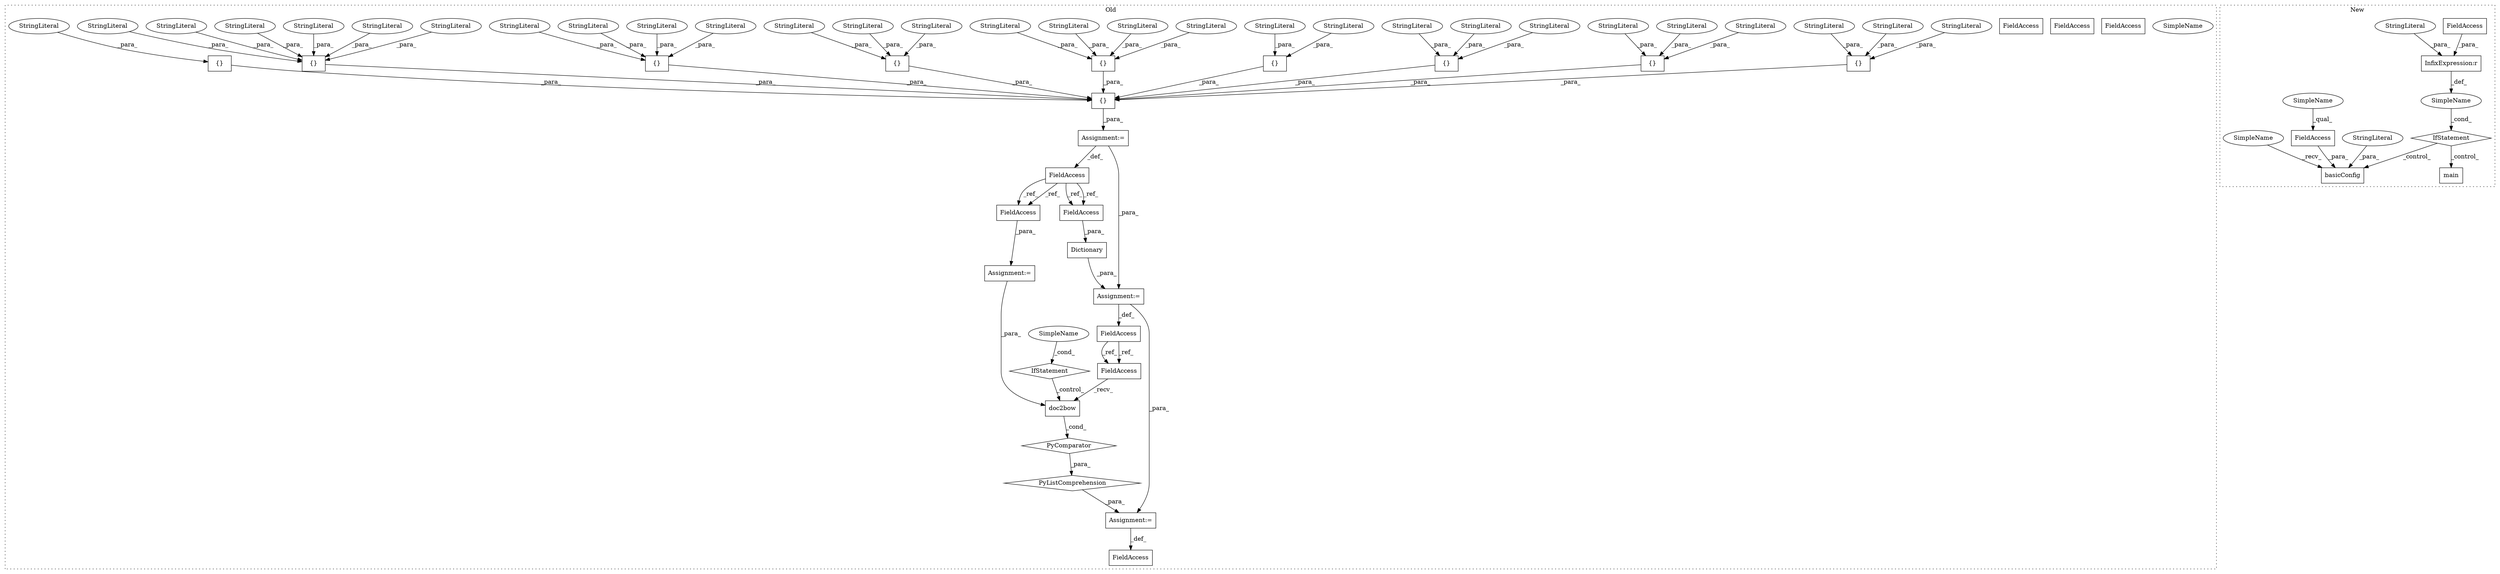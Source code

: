digraph G {
subgraph cluster0 {
1 [label="PyListComprehension" a="109" s="708" l="119" shape="diamond"];
3 [label="PyComparator" a="113" s="795" l="24" shape="diamond"];
4 [label="Dictionary" a="32" s="667,683" l="11,1" shape="box"];
5 [label="{}" a="4" s="414,468" l="1,1" shape="box"];
8 [label="doc2bow" a="32" s="719,731" l="8,1" shape="box"];
9 [label="{}" a="4" s="470,504" l="1,1" shape="box"];
12 [label="SimpleName" a="42" s="814" l="5" shape="ellipse"];
13 [label="IfStatement" a="25" s="795" l="24" shape="diamond"];
14 [label="{}" a="4" s="380,649" l="1,1" shape="box"];
16 [label="FieldAccess" a="22" s="656" l="10" shape="box"];
17 [label="{}" a="4" s="622,648" l="1,1" shape="box"];
18 [label="FieldAccess" a="22" s="360" l="5" shape="box"];
19 [label="{}" a="4" s="506,538" l="1,1" shape="box"];
20 [label="FieldAccess" a="22" s="708" l="10" shape="box"];
21 [label="{}" a="4" s="567,575" l="1,1" shape="box"];
22 [label="FieldAccess" a="22" s="690" l="6" shape="box"];
23 [label="{}" a="4" s="540,565" l="1,1" shape="box"];
24 [label="FieldAccess" a="22" s="678" l="5" shape="box"];
25 [label="{}" a="4" s="577,593" l="1,1" shape="box"];
26 [label="FieldAccess" a="22" s="805" l="5" shape="box"];
27 [label="{}" a="4" s="595,620" l="1,1" shape="box"];
29 [label="{}" a="4" s="381,412" l="1,1" shape="box"];
30 [label="Assignment:=" a="7" s="666" l="1" shape="box"];
32 [label="StringLiteral" a="45" s="415" l="8" shape="ellipse"];
34 [label="StringLiteral" a="45" s="471" l="5" shape="ellipse"];
35 [label="StringLiteral" a="45" s="402" l="10" shape="ellipse"];
36 [label="StringLiteral" a="45" s="424" l="6" shape="ellipse"];
37 [label="StringLiteral" a="45" s="559" l="6" shape="ellipse"];
38 [label="StringLiteral" a="45" s="541" l="6" shape="ellipse"];
39 [label="StringLiteral" a="45" s="631" l="8" shape="ellipse"];
40 [label="StringLiteral" a="45" s="578" l="7" shape="ellipse"];
41 [label="StringLiteral" a="45" s="604" l="8" shape="ellipse"];
42 [label="StringLiteral" a="45" s="382" l="7" shape="ellipse"];
43 [label="StringLiteral" a="45" s="640" l="8" shape="ellipse"];
44 [label="StringLiteral" a="45" s="623" l="7" shape="ellipse"];
45 [label="StringLiteral" a="45" s="586" l="7" shape="ellipse"];
46 [label="StringLiteral" a="45" s="496" l="8" shape="ellipse"];
47 [label="StringLiteral" a="45" s="477" l="6" shape="ellipse"];
48 [label="StringLiteral" a="45" s="484" l="11" shape="ellipse"];
49 [label="StringLiteral" a="45" s="596" l="7" shape="ellipse"];
50 [label="Assignment:=" a="7" s="365" l="1" shape="box"];
51 [label="StringLiteral" a="45" s="524" l="8" shape="ellipse"];
52 [label="StringLiteral" a="45" s="507" l="8" shape="ellipse"];
53 [label="StringLiteral" a="45" s="548" l="10" shape="ellipse"];
54 [label="StringLiteral" a="45" s="442" l="8" shape="ellipse"];
55 [label="StringLiteral" a="45" s="516" l="7" shape="ellipse"];
56 [label="StringLiteral" a="45" s="613" l="7" shape="ellipse"];
57 [label="StringLiteral" a="45" s="462" l="6" shape="ellipse"];
58 [label="StringLiteral" a="45" s="390" l="11" shape="ellipse"];
59 [label="Assignment:=" a="7" s="795" l="24" shape="box"];
60 [label="StringLiteral" a="45" s="451" l="10" shape="ellipse"];
61 [label="StringLiteral" a="45" s="533" l="5" shape="ellipse"];
62 [label="StringLiteral" a="45" s="431" l="10" shape="ellipse"];
63 [label="Assignment:=" a="7" s="696" l="12" shape="box"];
64 [label="StringLiteral" a="45" s="568" l="7" shape="ellipse"];
65 [label="FieldAccess" a="22" s="678" l="5" shape="box"];
66 [label="FieldAccess" a="22" s="805" l="5" shape="box"];
67 [label="SimpleName" a="42" s="814" l="5" shape="ellipse"];
68 [label="FieldAccess" a="22" s="708" l="10" shape="box"];
label = "Old";
style="dotted";
}
subgraph cluster1 {
2 [label="basicConfig" a="32" s="2590,2659" l="12,1" shape="box"];
6 [label="InfixExpression:r" a="27" s="2558" l="4" shape="box"];
7 [label="FieldAccess" a="22" s="2646" l="13" shape="box"];
10 [label="SimpleName" a="42" s="" l="" shape="ellipse"];
11 [label="main" a="32" s="2677" l="6" shape="box"];
15 [label="FieldAccess" a="22" s="2550" l="8" shape="box"];
28 [label="IfStatement" a="25" s="2546,2572" l="4,2" shape="diamond"];
31 [label="StringLiteral" a="45" s="2562" l="10" shape="ellipse"];
33 [label="StringLiteral" a="45" s="2602" l="43" shape="ellipse"];
69 [label="SimpleName" a="42" s="2646" l="7" shape="ellipse"];
70 [label="SimpleName" a="42" s="2582" l="7" shape="ellipse"];
label = "New";
style="dotted";
}
1 -> 63 [label="_para_"];
3 -> 1 [label="_para_"];
4 -> 30 [label="_para_"];
5 -> 14 [label="_para_"];
6 -> 10 [label="_def_"];
7 -> 2 [label="_para_"];
8 -> 3 [label="_cond_"];
9 -> 14 [label="_para_"];
10 -> 28 [label="_cond_"];
13 -> 8 [label="_control_"];
14 -> 50 [label="_para_"];
15 -> 6 [label="_para_"];
16 -> 68 [label="_ref_"];
16 -> 68 [label="_ref_"];
17 -> 14 [label="_para_"];
18 -> 66 [label="_ref_"];
18 -> 65 [label="_ref_"];
18 -> 66 [label="_ref_"];
18 -> 65 [label="_ref_"];
19 -> 14 [label="_para_"];
21 -> 14 [label="_para_"];
23 -> 14 [label="_para_"];
25 -> 14 [label="_para_"];
27 -> 14 [label="_para_"];
28 -> 11 [label="_control_"];
28 -> 2 [label="_control_"];
29 -> 14 [label="_para_"];
30 -> 63 [label="_para_"];
30 -> 16 [label="_def_"];
31 -> 6 [label="_para_"];
32 -> 5 [label="_para_"];
33 -> 2 [label="_para_"];
34 -> 9 [label="_para_"];
35 -> 29 [label="_para_"];
36 -> 5 [label="_para_"];
37 -> 23 [label="_para_"];
38 -> 23 [label="_para_"];
39 -> 17 [label="_para_"];
40 -> 25 [label="_para_"];
41 -> 27 [label="_para_"];
42 -> 29 [label="_para_"];
43 -> 17 [label="_para_"];
44 -> 17 [label="_para_"];
45 -> 25 [label="_para_"];
46 -> 9 [label="_para_"];
47 -> 9 [label="_para_"];
48 -> 9 [label="_para_"];
49 -> 27 [label="_para_"];
50 -> 18 [label="_def_"];
50 -> 30 [label="_para_"];
51 -> 19 [label="_para_"];
52 -> 19 [label="_para_"];
53 -> 23 [label="_para_"];
54 -> 5 [label="_para_"];
55 -> 19 [label="_para_"];
56 -> 27 [label="_para_"];
57 -> 5 [label="_para_"];
58 -> 29 [label="_para_"];
59 -> 8 [label="_para_"];
60 -> 5 [label="_para_"];
61 -> 19 [label="_para_"];
62 -> 5 [label="_para_"];
63 -> 22 [label="_def_"];
64 -> 21 [label="_para_"];
65 -> 4 [label="_para_"];
66 -> 59 [label="_para_"];
67 -> 13 [label="_cond_"];
68 -> 8 [label="_recv_"];
69 -> 7 [label="_qual_"];
70 -> 2 [label="_recv_"];
}